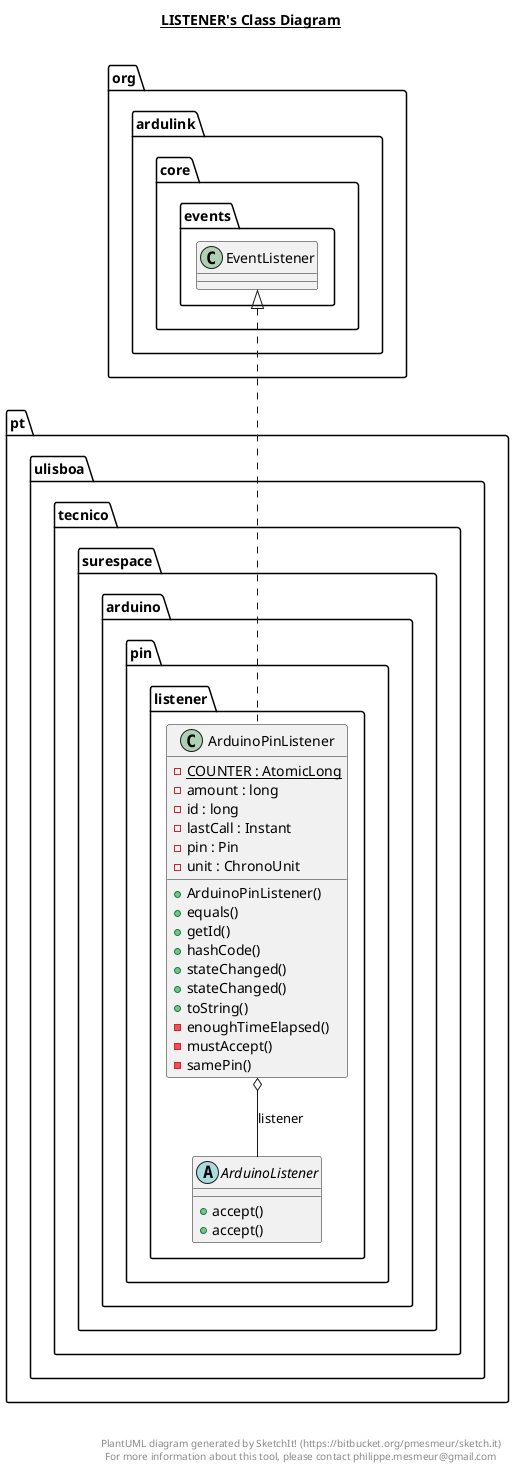 @startuml

title __LISTENER's Class Diagram__\n

  namespace pt.ulisboa.tecnico.surespace.arduino {
    namespace pin {
      namespace listener {
        abstract class pt.ulisboa.tecnico.surespace.arduino.pin.listener.ArduinoListener {
            + accept()
            + accept()
        }
      }
    }
  }
  

  namespace pt.ulisboa.tecnico.surespace.arduino {
    namespace pin {
      namespace listener {
        class pt.ulisboa.tecnico.surespace.arduino.pin.listener.ArduinoPinListener {
            {static} - COUNTER : AtomicLong
            - amount : long
            - id : long
            - lastCall : Instant
            - pin : Pin
            - unit : ChronoUnit
            + ArduinoPinListener()
            + equals()
            + getId()
            + hashCode()
            + stateChanged()
            + stateChanged()
            + toString()
            - enoughTimeElapsed()
            - mustAccept()
            - samePin()
        }
      }
    }
  }
  

  pt.ulisboa.tecnico.surespace.arduino.pin.listener.ArduinoPinListener .up.|> org.ardulink.core.events.EventListener
  pt.ulisboa.tecnico.surespace.arduino.pin.listener.ArduinoPinListener o-- pt.ulisboa.tecnico.surespace.arduino.pin.listener.ArduinoListener : listener


right footer


PlantUML diagram generated by SketchIt! (https://bitbucket.org/pmesmeur/sketch.it)
For more information about this tool, please contact philippe.mesmeur@gmail.com
endfooter

@enduml
